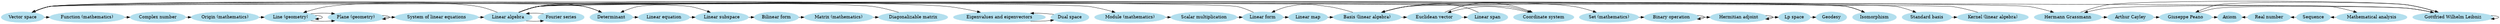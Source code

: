 // Created by WikInsite
digraph "Wikipedia Hierarchy" {
	size="35,45"
	"Vector space" [label="Vector space" color=lightblue2 style=filled]
	Axiom [label=Axiom color=lightblue2 style=filled]
	"Function (mathematics)" [label="Function (mathematics)" color=lightblue2 style=filled]
	"Dual space" [label="Dual space" color=lightblue2 style=filled]
	"Fourier series" [label="Fourier series" color=lightblue2 style=filled]
	Determinant [label=Determinant color=lightblue2 style=filled]
	"Bilinear form" [label="Bilinear form" color=lightblue2 style=filled]
	"Origin (mathematics)" [label="Origin (mathematics)" color=lightblue2 style=filled]
	"Real number" [label="Real number" color=lightblue2 style=filled]
	"Diagonalizable matrix" [label="Diagonalizable matrix" color=lightblue2 style=filled]
	"System of linear equations" [label="System of linear equations" color=lightblue2 style=filled]
	"Eigenvalues and eigenvectors" [label="Eigenvalues and eigenvectors" color=lightblue2 style=filled]
	"Euclidean vector" [label="Euclidean vector" color=lightblue2 style=filled]
	Sequence [label=Sequence color=lightblue2 style=filled]
	"Module (mathematics)" [label="Module (mathematics)" color=lightblue2 style=filled]
	"Linear equation" [label="Linear equation" color=lightblue2 style=filled]
	"Arthur Cayley" [label="Arthur Cayley" color=lightblue2 style=filled]
	"Mathematical analysis" [label="Mathematical analysis" color=lightblue2 style=filled]
	"Linear form" [label="Linear form" color=lightblue2 style=filled]
	"Linear span" [label="Linear span" color=lightblue2 style=filled]
	"Set (mathematics)" [label="Set (mathematics)" color=lightblue2 style=filled]
	"Lp space" [label="Lp space" color=lightblue2 style=filled]
	"Linear algebra" [label="Linear algebra" color=lightblue2 style=filled]
	"Hermitian adjoint" [label="Hermitian adjoint" color=lightblue2 style=filled]
	"Standard basis" [label="Standard basis" color=lightblue2 style=filled]
	"Linear map" [label="Linear map" color=lightblue2 style=filled]
	"Complex number" [label="Complex number" color=lightblue2 style=filled]
	Isomorphism [label=Isomorphism color=lightblue2 style=filled]
	"Plane (geometry)" [label="Plane (geometry)" color=lightblue2 style=filled]
	"Matrix (mathematics)" [label="Matrix (mathematics)" color=lightblue2 style=filled]
	"Hermann Grassmann" [label="Hermann Grassmann" color=lightblue2 style=filled]
	"Coordinate system" [label="Coordinate system" color=lightblue2 style=filled]
	Geodesy [label=Geodesy color=lightblue2 style=filled]
	"Linear subspace" [label="Linear subspace" color=lightblue2 style=filled]
	"Basis (linear algebra)" [label="Basis (linear algebra)" color=lightblue2 style=filled]
	"Line (geometry)" [label="Line (geometry)" color=lightblue2 style=filled]
	"Binary operation" [label="Binary operation" color=lightblue2 style=filled]
	"Giuseppe Peano" [label="Giuseppe Peano" color=lightblue2 style=filled]
	"Gottfried Wilhelm Leibniz" [label="Gottfried Wilhelm Leibniz" color=lightblue2 style=filled]
	"Kernel (linear algebra)" [label="Kernel (linear algebra)" color=lightblue2 style=filled]
	"Scalar multiplication" [label="Scalar multiplication" color=lightblue2 style=filled]
	"Linear algebra" -> "Hermann Grassmann" [constraint=false]
	"Hermann Grassmann" -> "Arthur Cayley" [constraint=false]
	"Arthur Cayley" -> "Giuseppe Peano" [constraint=false]
	"Giuseppe Peano" -> "Gottfried Wilhelm Leibniz" [constraint=false]
	"Gottfried Wilhelm Leibniz" -> "Gottfried Wilhelm Leibniz" [constraint=false]
	"Gottfried Wilhelm Leibniz" -> "Hermann Grassmann" [constraint=false]
	"Hermann Grassmann" -> "Gottfried Wilhelm Leibniz" [constraint=false]
	"Gottfried Wilhelm Leibniz" -> "Giuseppe Peano" [constraint=false]
	"Giuseppe Peano" -> Axiom [constraint=false]
	"Linear algebra" -> "Line (geometry)" [constraint=false]
	"Line (geometry)" -> "Line (geometry)" [constraint=false]
	"Line (geometry)" -> "Plane (geometry)" [constraint=false]
	"Plane (geometry)" -> "Plane (geometry)" [constraint=false]
	"Plane (geometry)" -> "System of linear equations" [constraint=false]
	"System of linear equations" -> "Linear algebra" [constraint=false]
	"Linear algebra" -> "Eigenvalues and eigenvectors" [constraint=false]
	"Eigenvalues and eigenvectors" -> "Dual space" [constraint=false]
	"Dual space" -> "Eigenvalues and eigenvectors" [constraint=false]
	"Linear algebra" -> "Module (mathematics)" [constraint=false]
	"Module (mathematics)" -> "Scalar multiplication" [constraint=false]
	"Scalar multiplication" -> "Linear form" [constraint=false]
	"Linear form" -> "Vector space" [constraint=false]
	"Vector space" -> "Function (mathematics)" [constraint=false]
	"Function (mathematics)" -> "Complex number" [constraint=false]
	"Complex number" -> "Origin (mathematics)" [constraint=false]
	"Origin (mathematics)" -> "Line (geometry)" [constraint=false]
	"Line (geometry)" -> "Plane (geometry)" [constraint=false]
	"Linear algebra" -> "Coordinate system" [constraint=false]
	"Coordinate system" -> "Euclidean vector" [constraint=false]
	"Euclidean vector" -> "Linear span" [constraint=false]
	"Linear span" -> "Basis (linear algebra)" [constraint=false]
	"Basis (linear algebra)" -> "Linear form" [constraint=false]
	"Linear form" -> "Linear map" [constraint=false]
	"Linear map" -> "Basis (linear algebra)" [constraint=false]
	"Basis (linear algebra)" -> "Euclidean vector" [constraint=false]
	"Euclidean vector" -> "Coordinate system" [constraint=false]
	"Linear algebra" -> Isomorphism [constraint=false]
	Isomorphism -> "Basis (linear algebra)" [constraint=false]
	"Basis (linear algebra)" -> "Set (mathematics)" [constraint=false]
	"Set (mathematics)" -> "Binary operation" [constraint=false]
	"Binary operation" -> "Binary operation" [constraint=false]
	"Binary operation" -> "Hermitian adjoint" [constraint=false]
	"Hermitian adjoint" -> "Hermitian adjoint" [constraint=false]
	"Hermitian adjoint" -> "Lp space" [constraint=false]
	"Lp space" -> Geodesy [constraint=false]
	"Linear algebra" -> "Fourier series" [constraint=false]
	"Fourier series" -> "Linear algebra" [constraint=false]
	"Linear algebra" -> "Standard basis" [constraint=false]
	"Standard basis" -> "Kernel (linear algebra)" [constraint=false]
	"Kernel (linear algebra)" -> "Vector space" [constraint=false]
	"Vector space" -> "Mathematical analysis" [constraint=false]
	"Mathematical analysis" -> Sequence [constraint=false]
	Sequence -> "Real number" [constraint=false]
	"Real number" -> Axiom [constraint=false]
	"Linear algebra" -> Determinant [constraint=false]
	Determinant -> "Vector space" [constraint=false]
	"Vector space" -> "Linear subspace" [constraint=false]
	"Linear subspace" -> "Bilinear form" [constraint=false]
	"Bilinear form" -> "Matrix (mathematics)" [constraint=false]
	"Matrix (mathematics)" -> "Diagonalizable matrix" [constraint=false]
	"Diagonalizable matrix" -> Determinant [constraint=false]
	Determinant -> "Linear equation" [constraint=false]
	"Linear equation" -> "Linear subspace" [constraint=false]
}
